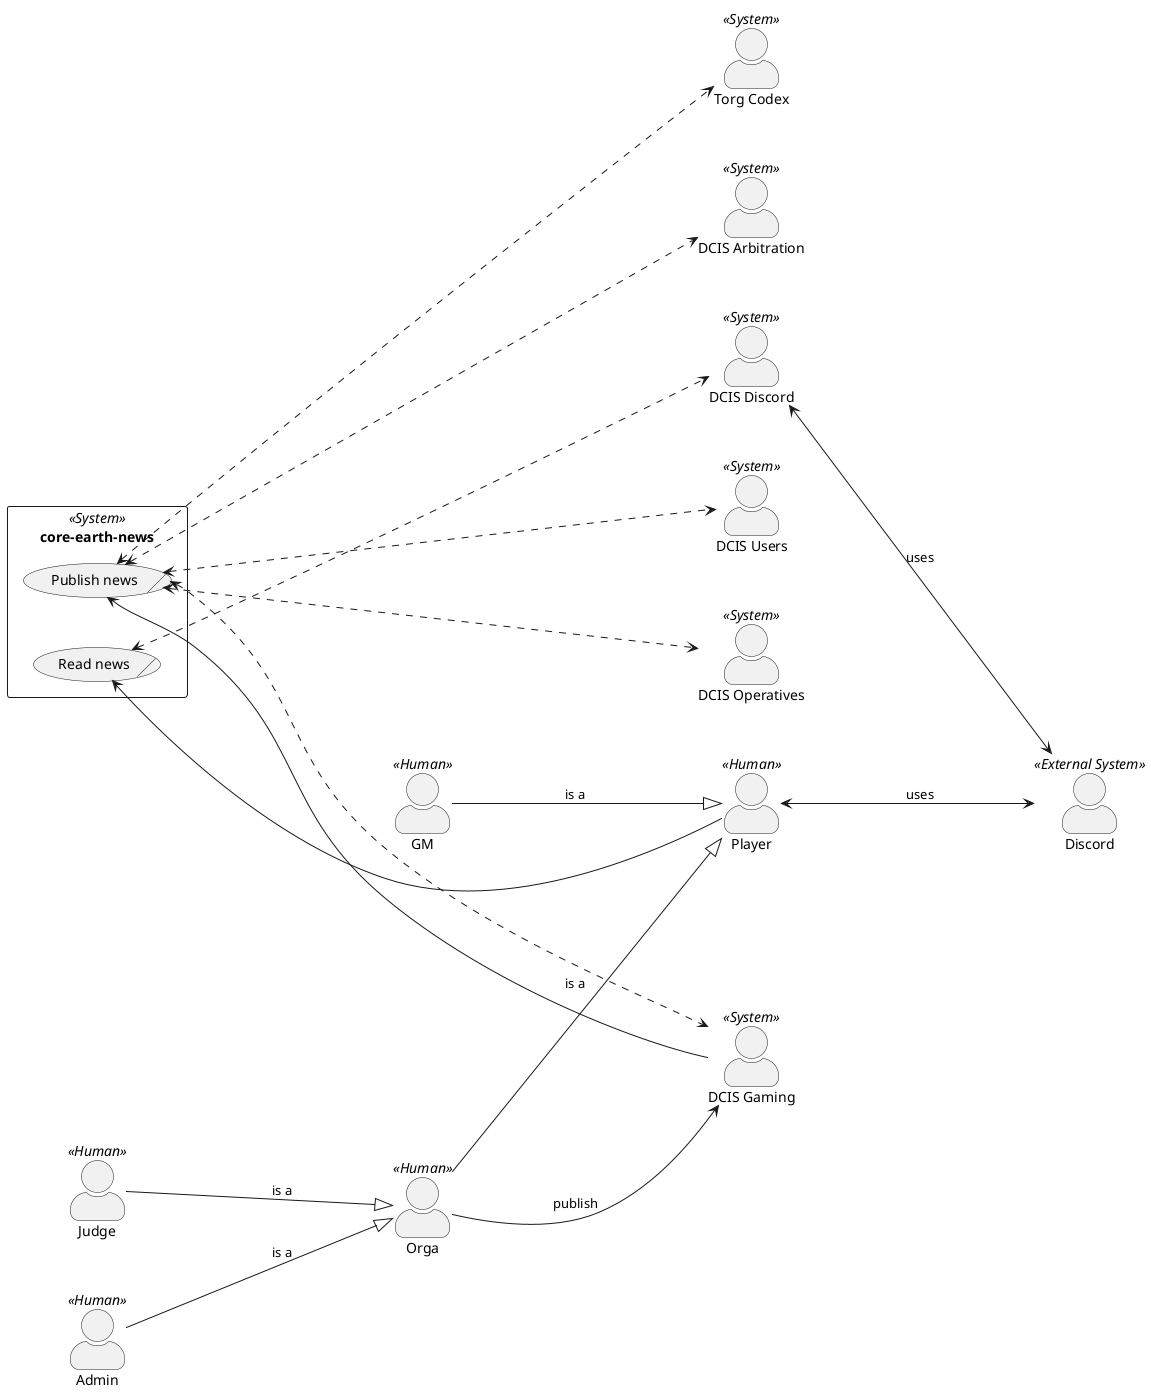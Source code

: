 @startuml
left to right direction
skinparam actorStyle awesome
skinparam nodesep 50
skinparam ranksep 200

together {
  Player << Human >> as user
  GM << Human >> as gm
  :Discord: as discord << External System >>
}

together {
  Judge << Human >> as judge
  Orga << Human >> as orga
  Admin << Human >> as admin
}

gm --|> user : is a
orga --|> user : is a

judge --|> orga : is a
admin --|> orga : is a

rectangle :core-earth-news: as cen << System >> {
  usecase (Read news)/ as ucRead
  usecase (Publish news)/ as ucPublish
}

:DCIS Users: as dcisUsers << System >>
:DCIS Operatives: as dcisOperatives << System >>
:DCIS Gaming: as dcisGaming << System >>
:Torg Codex: as codex << System>>
:DCIS Arbitration: as dcisArbitration << System>>
:DCIS Discord: as dcisDiscord << System >>

user <--> discord : uses
user --> ucRead
orga --> dcisGaming : publish
ucPublish <-- dcisGaming

ucRead <-.-> dcisDiscord
ucPublish <-.-> dcisUsers
ucPublish <-.-> dcisOperatives
ucPublish <-.-> dcisGaming
ucPublish <-.-> codex
ucPublish <-.-> dcisArbitration

dcisDiscord <--> discord : uses
@enduml
